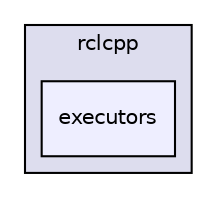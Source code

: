 digraph "include/rclcpp/executors" {
  compound=true
  node [ fontsize="10", fontname="Helvetica"];
  edge [ labelfontsize="10", labelfontname="Helvetica"];
  subgraph clusterdir_01cab12f5a6af7cf2b1939f91562c565 {
    graph [ bgcolor="#ddddee", pencolor="black", label="rclcpp" fontname="Helvetica", fontsize="10", URL="dir_01cab12f5a6af7cf2b1939f91562c565.html"]
  dir_3af9bb4e0c9b4d38b84cf56c0e7caac9 [shape=box, label="executors", style="filled", fillcolor="#eeeeff", pencolor="black", URL="dir_3af9bb4e0c9b4d38b84cf56c0e7caac9.html"];
  }
}
